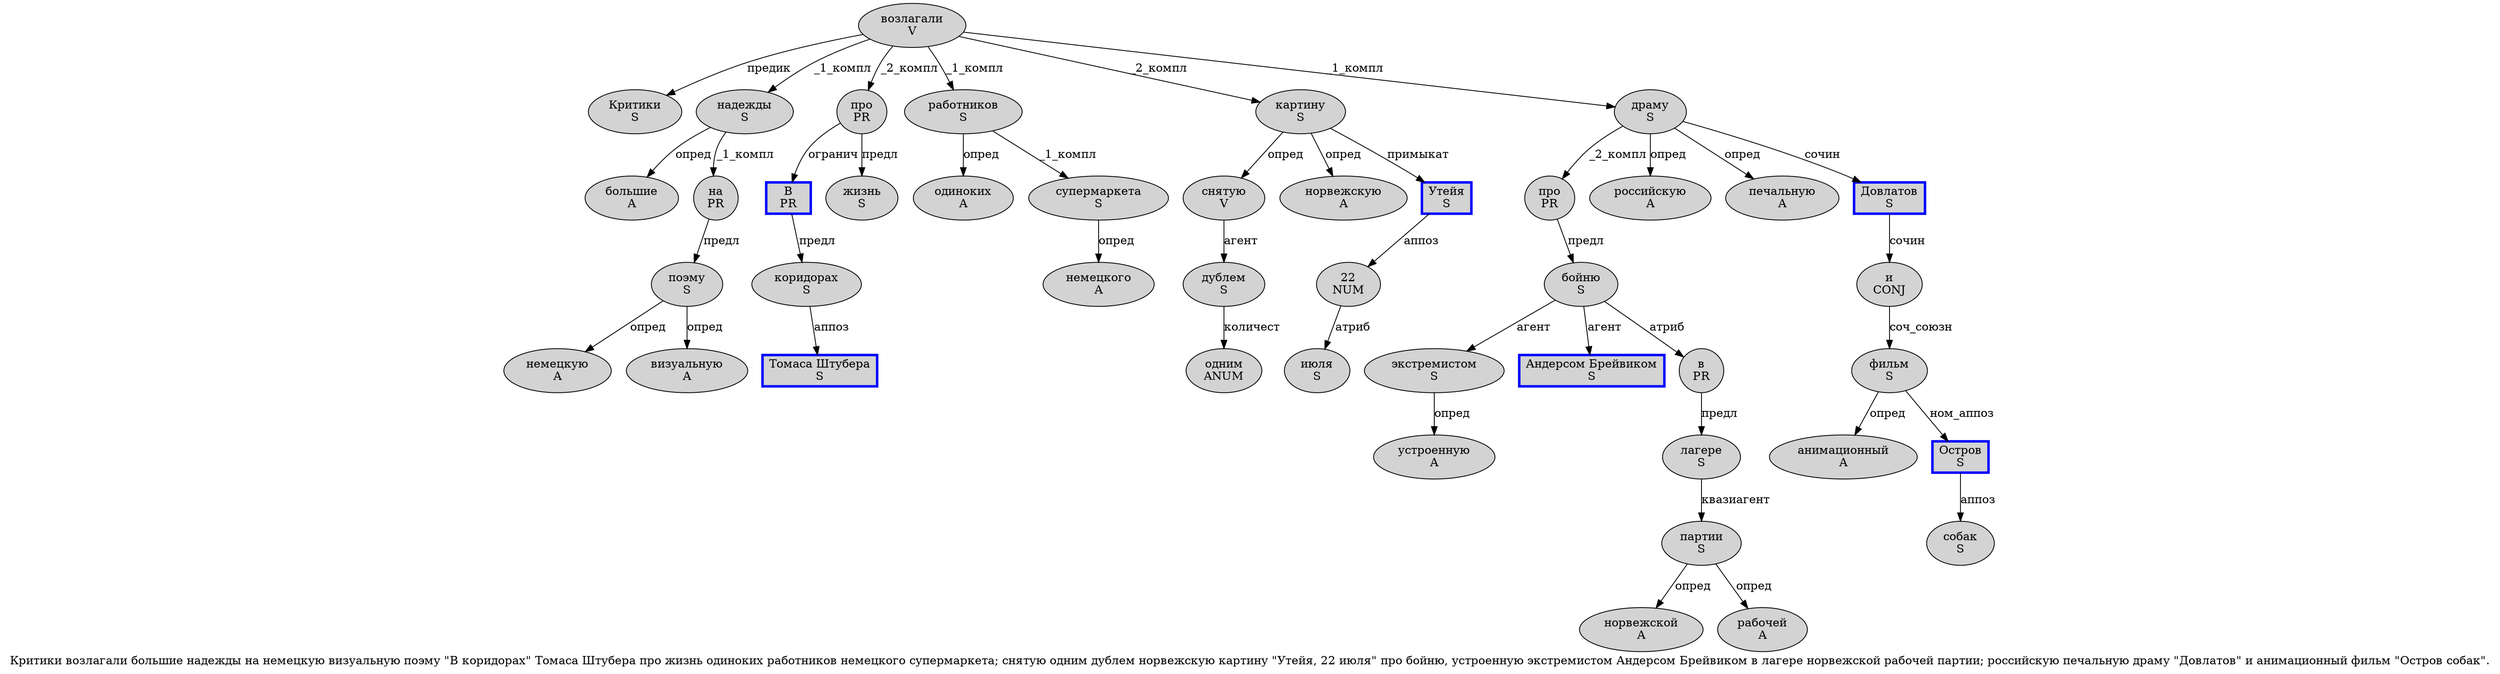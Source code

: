digraph SENTENCE_1486 {
	graph [label="Критики возлагали большие надежды на немецкую визуальную поэму \"В коридорах\" Томаса Штубера про жизнь одиноких работников немецкого супермаркета; снятую одним дублем норвежскую картину \"Утейя, 22 июля\" про бойню, устроенную экстремистом Андерсом Брейвиком в лагере норвежской рабочей партии; российскую печальную драму \"Довлатов\" и анимационный фильм \"Остров собак\"."]
	node [style=filled]
		0 [label="Критики
S" color="" fillcolor=lightgray penwidth=1 shape=ellipse]
		1 [label="возлагали
V" color="" fillcolor=lightgray penwidth=1 shape=ellipse]
		2 [label="большие
A" color="" fillcolor=lightgray penwidth=1 shape=ellipse]
		3 [label="надежды
S" color="" fillcolor=lightgray penwidth=1 shape=ellipse]
		4 [label="на
PR" color="" fillcolor=lightgray penwidth=1 shape=ellipse]
		5 [label="немецкую
A" color="" fillcolor=lightgray penwidth=1 shape=ellipse]
		6 [label="визуальную
A" color="" fillcolor=lightgray penwidth=1 shape=ellipse]
		7 [label="поэму
S" color="" fillcolor=lightgray penwidth=1 shape=ellipse]
		9 [label="В
PR" color=blue fillcolor=lightgray penwidth=3 shape=box]
		10 [label="коридорах
S" color="" fillcolor=lightgray penwidth=1 shape=ellipse]
		12 [label="Томаса Штубера
S" color=blue fillcolor=lightgray penwidth=3 shape=box]
		13 [label="про
PR" color="" fillcolor=lightgray penwidth=1 shape=ellipse]
		14 [label="жизнь
S" color="" fillcolor=lightgray penwidth=1 shape=ellipse]
		15 [label="одиноких
A" color="" fillcolor=lightgray penwidth=1 shape=ellipse]
		16 [label="работников
S" color="" fillcolor=lightgray penwidth=1 shape=ellipse]
		17 [label="немецкого
A" color="" fillcolor=lightgray penwidth=1 shape=ellipse]
		18 [label="супермаркета
S" color="" fillcolor=lightgray penwidth=1 shape=ellipse]
		20 [label="снятую
V" color="" fillcolor=lightgray penwidth=1 shape=ellipse]
		21 [label="одним
ANUM" color="" fillcolor=lightgray penwidth=1 shape=ellipse]
		22 [label="дублем
S" color="" fillcolor=lightgray penwidth=1 shape=ellipse]
		23 [label="норвежскую
A" color="" fillcolor=lightgray penwidth=1 shape=ellipse]
		24 [label="картину
S" color="" fillcolor=lightgray penwidth=1 shape=ellipse]
		26 [label="Утейя
S" color=blue fillcolor=lightgray penwidth=3 shape=box]
		28 [label="22
NUM" color="" fillcolor=lightgray penwidth=1 shape=ellipse]
		29 [label="июля
S" color="" fillcolor=lightgray penwidth=1 shape=ellipse]
		31 [label="про
PR" color="" fillcolor=lightgray penwidth=1 shape=ellipse]
		32 [label="бойню
S" color="" fillcolor=lightgray penwidth=1 shape=ellipse]
		34 [label="устроенную
A" color="" fillcolor=lightgray penwidth=1 shape=ellipse]
		35 [label="экстремистом
S" color="" fillcolor=lightgray penwidth=1 shape=ellipse]
		36 [label="Андерсом Брейвиком
S" color=blue fillcolor=lightgray penwidth=3 shape=box]
		37 [label="в
PR" color="" fillcolor=lightgray penwidth=1 shape=ellipse]
		38 [label="лагере
S" color="" fillcolor=lightgray penwidth=1 shape=ellipse]
		39 [label="норвежской
A" color="" fillcolor=lightgray penwidth=1 shape=ellipse]
		40 [label="рабочей
A" color="" fillcolor=lightgray penwidth=1 shape=ellipse]
		41 [label="партии
S" color="" fillcolor=lightgray penwidth=1 shape=ellipse]
		43 [label="российскую
A" color="" fillcolor=lightgray penwidth=1 shape=ellipse]
		44 [label="печальную
A" color="" fillcolor=lightgray penwidth=1 shape=ellipse]
		45 [label="драму
S" color="" fillcolor=lightgray penwidth=1 shape=ellipse]
		47 [label="Довлатов
S" color=blue fillcolor=lightgray penwidth=3 shape=box]
		49 [label="и
CONJ" color="" fillcolor=lightgray penwidth=1 shape=ellipse]
		50 [label="анимационный
A" color="" fillcolor=lightgray penwidth=1 shape=ellipse]
		51 [label="фильм
S" color="" fillcolor=lightgray penwidth=1 shape=ellipse]
		53 [label="Остров
S" color=blue fillcolor=lightgray penwidth=3 shape=box]
		54 [label="собак
S" color="" fillcolor=lightgray penwidth=1 shape=ellipse]
			31 -> 32 [label="предл"]
			41 -> 39 [label="опред"]
			41 -> 40 [label="опред"]
			18 -> 17 [label="опред"]
			9 -> 10 [label="предл"]
			10 -> 12 [label="аппоз"]
			32 -> 35 [label="агент"]
			32 -> 36 [label="агент"]
			32 -> 37 [label="атриб"]
			51 -> 50 [label="опред"]
			51 -> 53 [label="ном_аппоз"]
			4 -> 7 [label="предл"]
			47 -> 49 [label="сочин"]
			45 -> 31 [label="_2_компл"]
			45 -> 43 [label="опред"]
			45 -> 44 [label="опред"]
			45 -> 47 [label="сочин"]
			22 -> 21 [label="количест"]
			3 -> 2 [label="опред"]
			3 -> 4 [label="_1_компл"]
			28 -> 29 [label="атриб"]
			37 -> 38 [label="предл"]
			35 -> 34 [label="опред"]
			49 -> 51 [label="соч_союзн"]
			13 -> 9 [label="огранич"]
			13 -> 14 [label="предл"]
			1 -> 0 [label="предик"]
			1 -> 3 [label="_1_компл"]
			1 -> 13 [label="_2_компл"]
			1 -> 16 [label="_1_компл"]
			1 -> 24 [label="_2_компл"]
			1 -> 45 [label="_1_компл"]
			26 -> 28 [label="аппоз"]
			7 -> 5 [label="опред"]
			7 -> 6 [label="опред"]
			20 -> 22 [label="агент"]
			16 -> 15 [label="опред"]
			16 -> 18 [label="_1_компл"]
			24 -> 20 [label="опред"]
			24 -> 23 [label="опред"]
			24 -> 26 [label="примыкат"]
			53 -> 54 [label="аппоз"]
			38 -> 41 [label="квазиагент"]
}